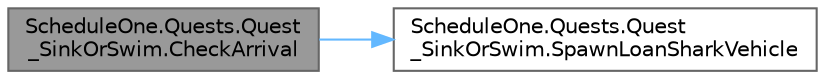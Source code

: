 digraph "ScheduleOne.Quests.Quest_SinkOrSwim.CheckArrival"
{
 // LATEX_PDF_SIZE
  bgcolor="transparent";
  edge [fontname=Helvetica,fontsize=10,labelfontname=Helvetica,labelfontsize=10];
  node [fontname=Helvetica,fontsize=10,shape=box,height=0.2,width=0.4];
  rankdir="LR";
  Node1 [id="Node000001",label="ScheduleOne.Quests.Quest\l_SinkOrSwim.CheckArrival",height=0.2,width=0.4,color="gray40", fillcolor="grey60", style="filled", fontcolor="black",tooltip=" "];
  Node1 -> Node2 [id="edge1_Node000001_Node000002",color="steelblue1",style="solid",tooltip=" "];
  Node2 [id="Node000002",label="ScheduleOne.Quests.Quest\l_SinkOrSwim.SpawnLoanSharkVehicle",height=0.2,width=0.4,color="grey40", fillcolor="white", style="filled",URL="$class_schedule_one_1_1_quests_1_1_quest___sink_or_swim.html#ad9f3bfe2569525d6b1193c2e7a09f7ed",tooltip=" "];
}

